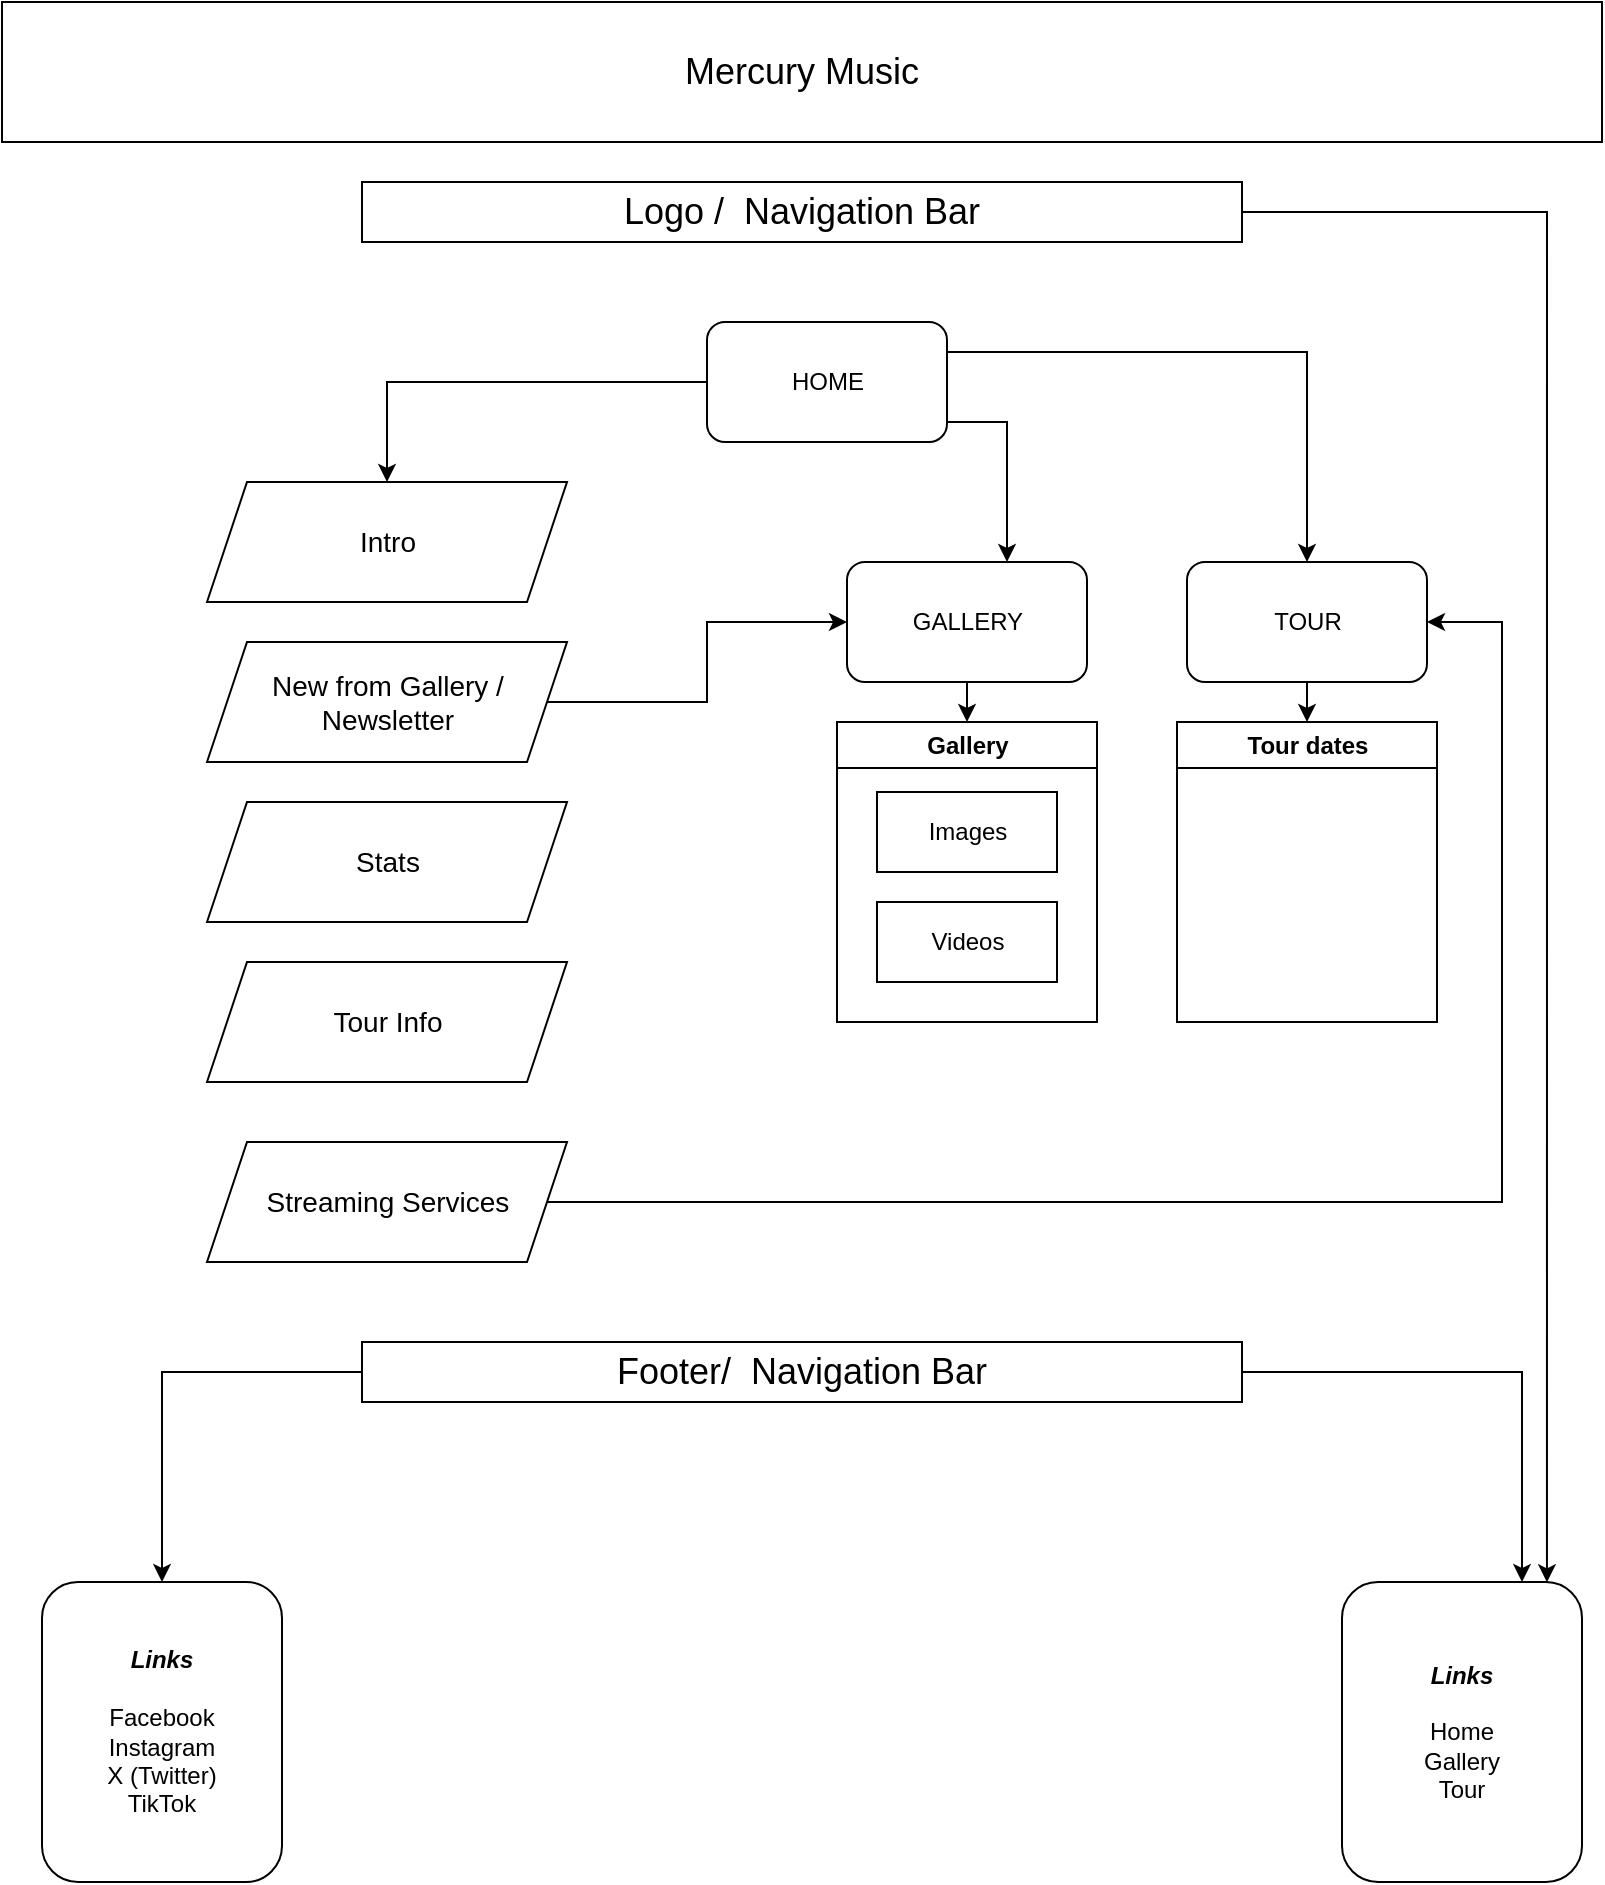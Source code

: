<mxfile version="22.0.0" type="device">
  <diagram name="Page-1" id="b0bLiH0IVkeUEvsS6kF4">
    <mxGraphModel dx="2049" dy="1137" grid="1" gridSize="10" guides="1" tooltips="1" connect="1" arrows="1" fold="1" page="1" pageScale="1" pageWidth="850" pageHeight="1100" math="0" shadow="0">
      <root>
        <mxCell id="0" />
        <mxCell id="1" parent="0" />
        <mxCell id="KDnGC-0qNPyulAGDtZmc-4" value="" style="edgeStyle=orthogonalEdgeStyle;rounded=0;orthogonalLoop=1;jettySize=auto;html=1;" edge="1" parent="1" source="KDnGC-0qNPyulAGDtZmc-2" target="KDnGC-0qNPyulAGDtZmc-3">
          <mxGeometry relative="1" as="geometry">
            <Array as="points">
              <mxPoint x="532.5" y="240" />
            </Array>
          </mxGeometry>
        </mxCell>
        <mxCell id="KDnGC-0qNPyulAGDtZmc-6" value="" style="edgeStyle=orthogonalEdgeStyle;rounded=0;orthogonalLoop=1;jettySize=auto;html=1;exitX=1;exitY=0.25;exitDx=0;exitDy=0;" edge="1" parent="1" source="KDnGC-0qNPyulAGDtZmc-2" target="KDnGC-0qNPyulAGDtZmc-5">
          <mxGeometry relative="1" as="geometry" />
        </mxCell>
        <mxCell id="KDnGC-0qNPyulAGDtZmc-2" value="HOME" style="rounded=1;whiteSpace=wrap;html=1;" vertex="1" parent="1">
          <mxGeometry x="382.5" y="190" width="120" height="60" as="geometry" />
        </mxCell>
        <mxCell id="KDnGC-0qNPyulAGDtZmc-22" style="edgeStyle=orthogonalEdgeStyle;rounded=0;orthogonalLoop=1;jettySize=auto;html=1;exitX=0.5;exitY=1;exitDx=0;exitDy=0;entryX=0.5;entryY=0;entryDx=0;entryDy=0;" edge="1" parent="1" source="KDnGC-0qNPyulAGDtZmc-3" target="KDnGC-0qNPyulAGDtZmc-16">
          <mxGeometry relative="1" as="geometry" />
        </mxCell>
        <mxCell id="KDnGC-0qNPyulAGDtZmc-3" value="GALLERY" style="rounded=1;whiteSpace=wrap;html=1;" vertex="1" parent="1">
          <mxGeometry x="452.5" y="310" width="120" height="60" as="geometry" />
        </mxCell>
        <mxCell id="KDnGC-0qNPyulAGDtZmc-23" style="edgeStyle=orthogonalEdgeStyle;rounded=0;orthogonalLoop=1;jettySize=auto;html=1;exitX=0.5;exitY=1;exitDx=0;exitDy=0;entryX=0.5;entryY=0;entryDx=0;entryDy=0;" edge="1" parent="1" source="KDnGC-0qNPyulAGDtZmc-5" target="KDnGC-0qNPyulAGDtZmc-19">
          <mxGeometry relative="1" as="geometry" />
        </mxCell>
        <mxCell id="KDnGC-0qNPyulAGDtZmc-5" value="TOUR" style="rounded=1;whiteSpace=wrap;html=1;" vertex="1" parent="1">
          <mxGeometry x="622.5" y="310" width="120" height="60" as="geometry" />
        </mxCell>
        <mxCell id="KDnGC-0qNPyulAGDtZmc-13" value="&lt;font style=&quot;font-size: 18px;&quot;&gt;Mercury Music&lt;/font&gt;" style="rounded=0;whiteSpace=wrap;html=1;" vertex="1" parent="1">
          <mxGeometry x="30" y="30" width="800" height="70" as="geometry" />
        </mxCell>
        <mxCell id="KDnGC-0qNPyulAGDtZmc-16" value="Gallery" style="swimlane;whiteSpace=wrap;html=1;" vertex="1" parent="1">
          <mxGeometry x="447.5" y="390" width="130" height="150" as="geometry" />
        </mxCell>
        <mxCell id="KDnGC-0qNPyulAGDtZmc-17" value="Images" style="whiteSpace=wrap;html=1;" vertex="1" parent="KDnGC-0qNPyulAGDtZmc-16">
          <mxGeometry x="20" y="35" width="90" height="40" as="geometry" />
        </mxCell>
        <mxCell id="KDnGC-0qNPyulAGDtZmc-18" value="Videos" style="whiteSpace=wrap;html=1;" vertex="1" parent="KDnGC-0qNPyulAGDtZmc-16">
          <mxGeometry x="20" y="90" width="90" height="40" as="geometry" />
        </mxCell>
        <mxCell id="KDnGC-0qNPyulAGDtZmc-19" value="Tour dates" style="swimlane;whiteSpace=wrap;html=1;startSize=23;" vertex="1" parent="1">
          <mxGeometry x="617.5" y="390" width="130" height="150" as="geometry" />
        </mxCell>
        <mxCell id="KDnGC-0qNPyulAGDtZmc-31" value="" style="endArrow=classic;html=1;rounded=0;exitX=0;exitY=0.5;exitDx=0;exitDy=0;" edge="1" parent="1" source="KDnGC-0qNPyulAGDtZmc-2" target="KDnGC-0qNPyulAGDtZmc-32">
          <mxGeometry width="50" height="50" relative="1" as="geometry">
            <mxPoint x="372.5" y="470" as="sourcePoint" />
            <mxPoint x="222.5" y="390" as="targetPoint" />
            <Array as="points">
              <mxPoint x="222.5" y="220" />
            </Array>
          </mxGeometry>
        </mxCell>
        <mxCell id="KDnGC-0qNPyulAGDtZmc-32" value="&lt;font style=&quot;font-size: 14px;&quot;&gt;Intro&lt;/font&gt;" style="shape=parallelogram;perimeter=parallelogramPerimeter;whiteSpace=wrap;html=1;fixedSize=1;" vertex="1" parent="1">
          <mxGeometry x="132.5" y="270" width="180" height="60" as="geometry" />
        </mxCell>
        <mxCell id="KDnGC-0qNPyulAGDtZmc-48" style="edgeStyle=orthogonalEdgeStyle;rounded=0;orthogonalLoop=1;jettySize=auto;html=1;exitX=1;exitY=0.5;exitDx=0;exitDy=0;entryX=0;entryY=0.5;entryDx=0;entryDy=0;" edge="1" parent="1" source="KDnGC-0qNPyulAGDtZmc-35" target="KDnGC-0qNPyulAGDtZmc-3">
          <mxGeometry relative="1" as="geometry" />
        </mxCell>
        <mxCell id="KDnGC-0qNPyulAGDtZmc-35" value="&lt;font style=&quot;font-size: 14px;&quot;&gt;New from Gallery / Newsletter&lt;/font&gt;" style="shape=parallelogram;perimeter=parallelogramPerimeter;whiteSpace=wrap;html=1;fixedSize=1;" vertex="1" parent="1">
          <mxGeometry x="132.5" y="350" width="180" height="60" as="geometry" />
        </mxCell>
        <mxCell id="KDnGC-0qNPyulAGDtZmc-36" value="&lt;font style=&quot;font-size: 14px;&quot;&gt;Stats&lt;/font&gt;" style="shape=parallelogram;perimeter=parallelogramPerimeter;whiteSpace=wrap;html=1;fixedSize=1;" vertex="1" parent="1">
          <mxGeometry x="132.5" y="430" width="180" height="60" as="geometry" />
        </mxCell>
        <mxCell id="KDnGC-0qNPyulAGDtZmc-42" style="edgeStyle=orthogonalEdgeStyle;rounded=0;orthogonalLoop=1;jettySize=auto;html=1;exitX=1;exitY=0.5;exitDx=0;exitDy=0;entryX=0.854;entryY=0.001;entryDx=0;entryDy=0;entryPerimeter=0;" edge="1" parent="1" source="KDnGC-0qNPyulAGDtZmc-37" target="KDnGC-0qNPyulAGDtZmc-44">
          <mxGeometry relative="1" as="geometry">
            <mxPoint x="70" y="820" as="targetPoint" />
          </mxGeometry>
        </mxCell>
        <mxCell id="KDnGC-0qNPyulAGDtZmc-37" value="&lt;span style=&quot;font-size: 18px;&quot;&gt;Logo /&amp;nbsp; Navigation Bar&lt;/span&gt;" style="rounded=0;whiteSpace=wrap;html=1;" vertex="1" parent="1">
          <mxGeometry x="210" y="120" width="440" height="30" as="geometry" />
        </mxCell>
        <mxCell id="KDnGC-0qNPyulAGDtZmc-45" style="edgeStyle=orthogonalEdgeStyle;rounded=0;orthogonalLoop=1;jettySize=auto;html=1;exitX=1;exitY=0.5;exitDx=0;exitDy=0;entryX=0.75;entryY=0;entryDx=0;entryDy=0;" edge="1" parent="1" source="KDnGC-0qNPyulAGDtZmc-38" target="KDnGC-0qNPyulAGDtZmc-44">
          <mxGeometry relative="1" as="geometry" />
        </mxCell>
        <mxCell id="KDnGC-0qNPyulAGDtZmc-46" style="edgeStyle=orthogonalEdgeStyle;rounded=0;orthogonalLoop=1;jettySize=auto;html=1;exitX=0;exitY=0.5;exitDx=0;exitDy=0;entryX=0.5;entryY=0;entryDx=0;entryDy=0;" edge="1" parent="1" source="KDnGC-0qNPyulAGDtZmc-38" target="KDnGC-0qNPyulAGDtZmc-47">
          <mxGeometry relative="1" as="geometry">
            <mxPoint x="110" y="820" as="targetPoint" />
          </mxGeometry>
        </mxCell>
        <mxCell id="KDnGC-0qNPyulAGDtZmc-38" value="&lt;span style=&quot;font-size: 18px;&quot;&gt;Footer/&amp;nbsp; Navigation Bar&lt;/span&gt;" style="rounded=0;whiteSpace=wrap;html=1;" vertex="1" parent="1">
          <mxGeometry x="210" y="700" width="440" height="30" as="geometry" />
        </mxCell>
        <mxCell id="KDnGC-0qNPyulAGDtZmc-39" value="&lt;font style=&quot;font-size: 14px;&quot;&gt;Tour Info&lt;/font&gt;" style="shape=parallelogram;perimeter=parallelogramPerimeter;whiteSpace=wrap;html=1;fixedSize=1;" vertex="1" parent="1">
          <mxGeometry x="132.5" y="510" width="180" height="60" as="geometry" />
        </mxCell>
        <mxCell id="KDnGC-0qNPyulAGDtZmc-49" style="edgeStyle=orthogonalEdgeStyle;rounded=0;orthogonalLoop=1;jettySize=auto;html=1;exitX=1;exitY=0.5;exitDx=0;exitDy=0;entryX=1;entryY=0.5;entryDx=0;entryDy=0;" edge="1" parent="1" source="KDnGC-0qNPyulAGDtZmc-41" target="KDnGC-0qNPyulAGDtZmc-5">
          <mxGeometry relative="1" as="geometry">
            <Array as="points">
              <mxPoint x="780" y="630" />
              <mxPoint x="780" y="340" />
            </Array>
          </mxGeometry>
        </mxCell>
        <mxCell id="KDnGC-0qNPyulAGDtZmc-41" value="&lt;font style=&quot;font-size: 14px;&quot;&gt;Streaming Services&lt;/font&gt;" style="shape=parallelogram;perimeter=parallelogramPerimeter;whiteSpace=wrap;html=1;fixedSize=1;" vertex="1" parent="1">
          <mxGeometry x="132.5" y="600" width="180" height="60" as="geometry" />
        </mxCell>
        <mxCell id="KDnGC-0qNPyulAGDtZmc-44" value="&lt;b&gt;&lt;i&gt;Links&lt;/i&gt;&lt;/b&gt;&lt;br&gt;&lt;br&gt;Home&lt;br&gt;Gallery&lt;br&gt;Tour" style="rounded=1;whiteSpace=wrap;html=1;" vertex="1" parent="1">
          <mxGeometry x="700" y="820" width="120" height="150" as="geometry" />
        </mxCell>
        <mxCell id="KDnGC-0qNPyulAGDtZmc-47" value="&lt;b&gt;&lt;i&gt;Links&lt;/i&gt;&lt;/b&gt;&lt;br&gt;&lt;br&gt;Facebook&lt;br&gt;Instagram&lt;br&gt;X (Twitter)&lt;br&gt;TikTok" style="rounded=1;whiteSpace=wrap;html=1;" vertex="1" parent="1">
          <mxGeometry x="50" y="820" width="120" height="150" as="geometry" />
        </mxCell>
      </root>
    </mxGraphModel>
  </diagram>
</mxfile>

